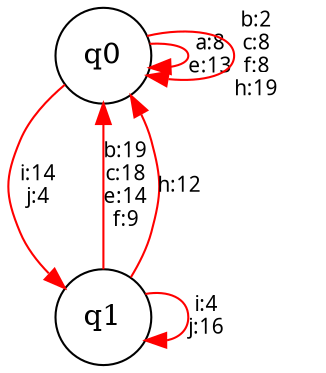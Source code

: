 digraph G {
  center=1;
  size="80,10";
  0 [label="q0", shape="circle"];
  1 [label="q1", shape="circle"];
  0 -> 0 [label="a:8\ne:13\n", color="red", fontname="NimbusMonL-Regu", labeljust="r", fontsize=10];
  0 -> 0 [label="b:2\nc:8\nf:8\nh:19\n", color="red", fontname="NimbusMonL-Regu", labeljust="r", fontsize=10];
  0 -> 1 [label="i:14\nj:4\n", color="red", fontname="NimbusMonL-Regu", labeljust="r", fontsize=10];
  1 -> 0 [label="b:19\nc:18\ne:14\nf:9\n", color="red", fontname="NimbusMonL-Regu", labeljust="r", fontsize=10];
  1 -> 0 [label="h:12\n", color="red", fontname="NimbusMonL-Regu", labeljust="r", fontsize=10];
  1 -> 1 [label="i:4\nj:16\n", color="red", fontname="NimbusMonL-Regu", labeljust="r", fontsize=10];
}
